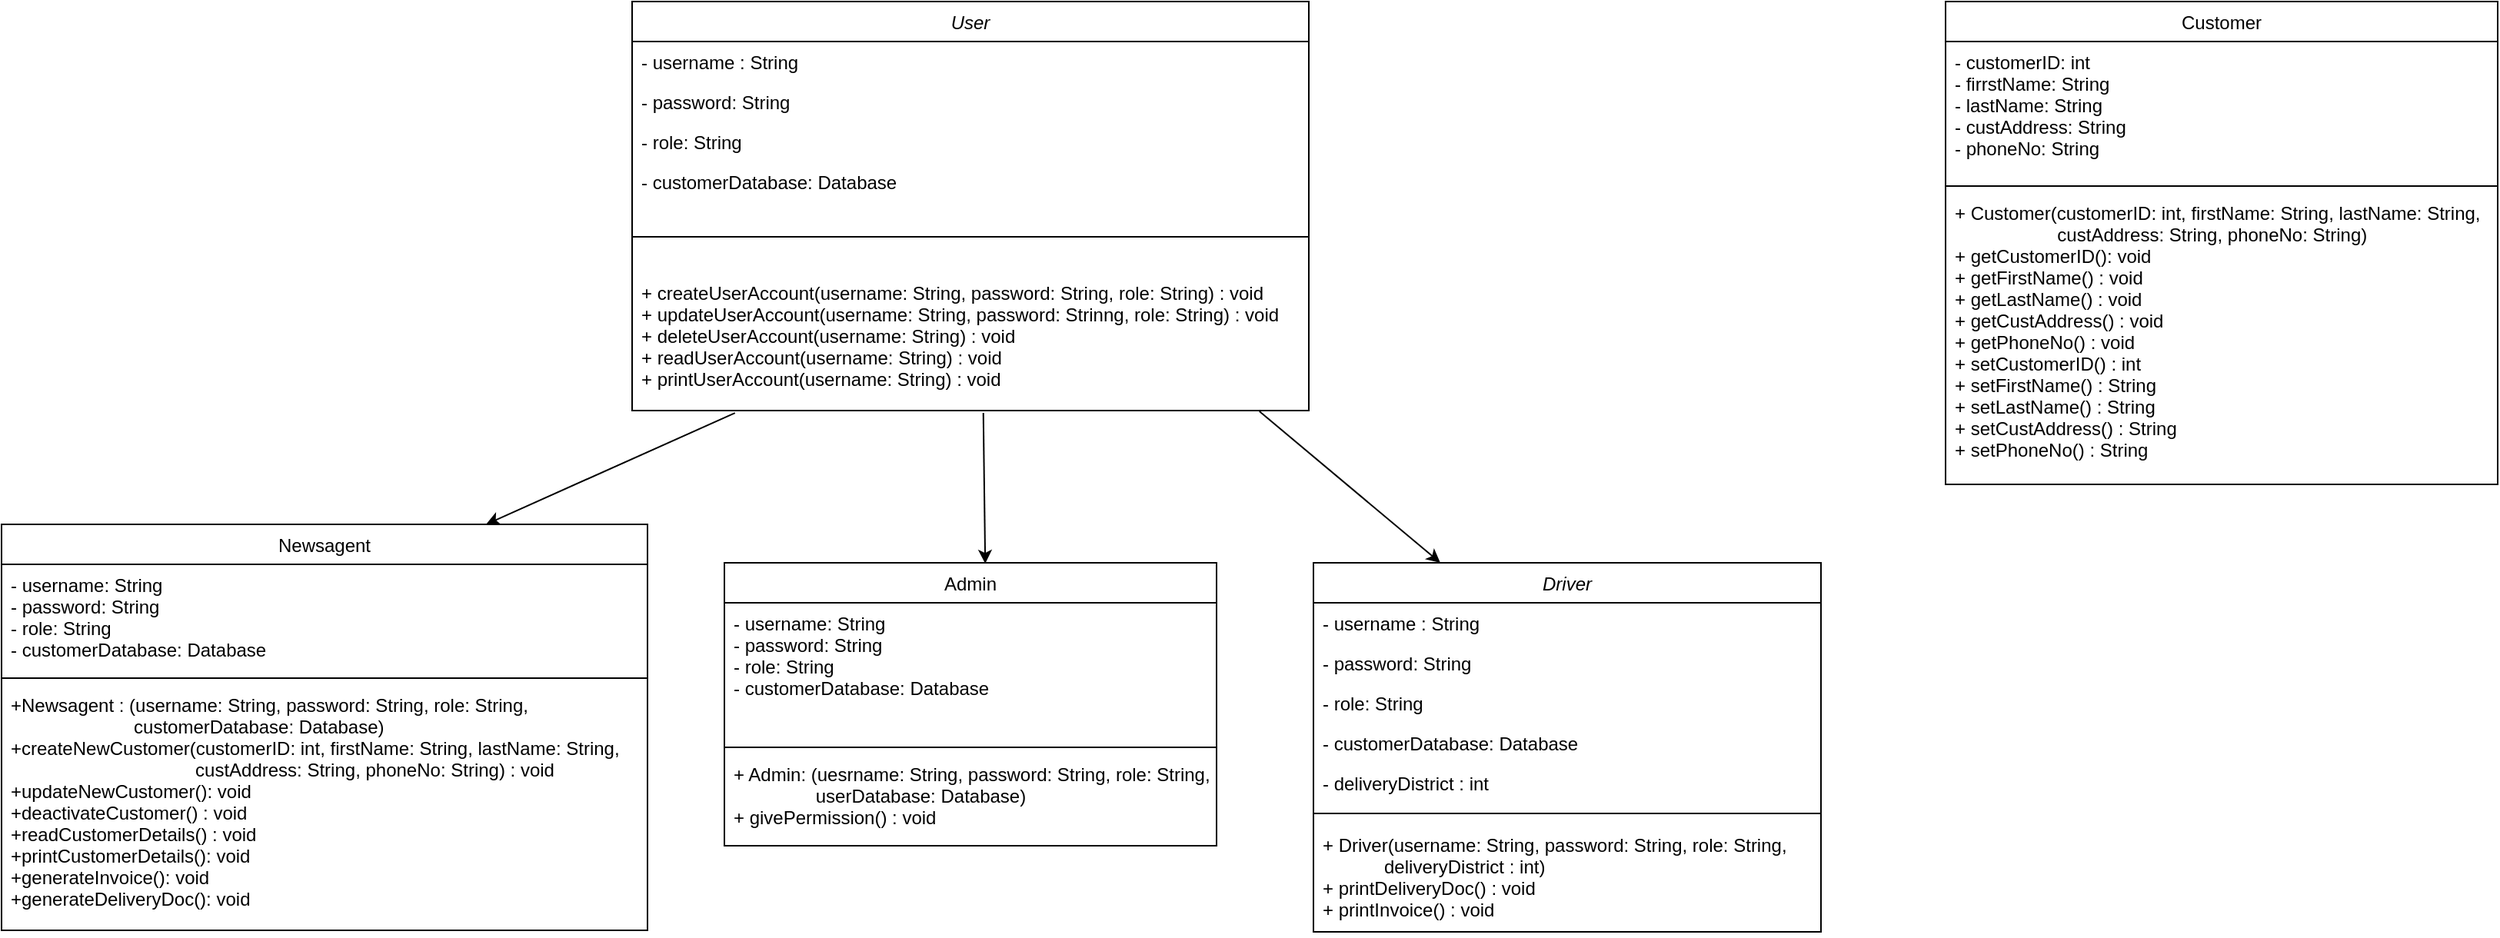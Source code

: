<mxfile version="22.0.4" type="device">
  <diagram id="C5RBs43oDa-KdzZeNtuy" name="Page-1">
    <mxGraphModel dx="1271" dy="560" grid="1" gridSize="10" guides="1" tooltips="1" connect="1" arrows="1" fold="1" page="1" pageScale="1" pageWidth="827" pageHeight="1169" math="0" shadow="0">
      <root>
        <mxCell id="WIyWlLk6GJQsqaUBKTNV-0" />
        <mxCell id="WIyWlLk6GJQsqaUBKTNV-1" parent="WIyWlLk6GJQsqaUBKTNV-0" />
        <mxCell id="zkfFHV4jXpPFQw0GAbJ--0" value="User" style="swimlane;fontStyle=2;align=center;verticalAlign=top;childLayout=stackLayout;horizontal=1;startSize=26;horizontalStack=0;resizeParent=1;resizeLast=0;collapsible=1;marginBottom=0;rounded=0;shadow=0;strokeWidth=1;" parent="WIyWlLk6GJQsqaUBKTNV-1" vertex="1">
          <mxGeometry x="387" y="80" width="440" height="266" as="geometry">
            <mxRectangle x="230" y="140" width="160" height="26" as="alternateBounds" />
          </mxGeometry>
        </mxCell>
        <mxCell id="zkfFHV4jXpPFQw0GAbJ--1" value="- username : String" style="text;align=left;verticalAlign=top;spacingLeft=4;spacingRight=4;overflow=hidden;rotatable=0;points=[[0,0.5],[1,0.5]];portConstraint=eastwest;" parent="zkfFHV4jXpPFQw0GAbJ--0" vertex="1">
          <mxGeometry y="26" width="440" height="26" as="geometry" />
        </mxCell>
        <mxCell id="zkfFHV4jXpPFQw0GAbJ--2" value="- password: String" style="text;align=left;verticalAlign=top;spacingLeft=4;spacingRight=4;overflow=hidden;rotatable=0;points=[[0,0.5],[1,0.5]];portConstraint=eastwest;rounded=0;shadow=0;html=0;" parent="zkfFHV4jXpPFQw0GAbJ--0" vertex="1">
          <mxGeometry y="52" width="440" height="26" as="geometry" />
        </mxCell>
        <mxCell id="zkfFHV4jXpPFQw0GAbJ--3" value="- role: String&#xa;" style="text;align=left;verticalAlign=top;spacingLeft=4;spacingRight=4;overflow=hidden;rotatable=0;points=[[0,0.5],[1,0.5]];portConstraint=eastwest;rounded=0;shadow=0;html=0;" parent="zkfFHV4jXpPFQw0GAbJ--0" vertex="1">
          <mxGeometry y="78" width="440" height="26" as="geometry" />
        </mxCell>
        <mxCell id="Vm9EcKKqGH3QTqwoSFqC-0" value="- customerDatabase: Database&#xa;" style="text;align=left;verticalAlign=top;spacingLeft=4;spacingRight=4;overflow=hidden;rotatable=0;points=[[0,0.5],[1,0.5]];portConstraint=eastwest;rounded=0;shadow=0;html=0;" parent="zkfFHV4jXpPFQw0GAbJ--0" vertex="1">
          <mxGeometry y="104" width="440" height="26" as="geometry" />
        </mxCell>
        <mxCell id="zkfFHV4jXpPFQw0GAbJ--4" value="" style="line;html=1;strokeWidth=1;align=left;verticalAlign=middle;spacingTop=-1;spacingLeft=3;spacingRight=3;rotatable=0;labelPosition=right;points=[];portConstraint=eastwest;" parent="zkfFHV4jXpPFQw0GAbJ--0" vertex="1">
          <mxGeometry y="130" width="440" height="46" as="geometry" />
        </mxCell>
        <mxCell id="zkfFHV4jXpPFQw0GAbJ--5" value="+ createUserAccount(username: String, password: String, role: String) : void&#xa;+ updateUserAccount(username: String, password: Strinng, role: String) : void&#xa;+ deleteUserAccount(username: String) : void&#xa;+ readUserAccount(username: String) : void&#xa;+ printUserAccount(username: String) : void" style="text;align=left;verticalAlign=top;spacingLeft=4;spacingRight=4;overflow=hidden;rotatable=0;points=[[0,0.5],[1,0.5]];portConstraint=eastwest;" parent="zkfFHV4jXpPFQw0GAbJ--0" vertex="1">
          <mxGeometry y="176" width="440" height="90" as="geometry" />
        </mxCell>
        <mxCell id="zkfFHV4jXpPFQw0GAbJ--6" value="Newsagent" style="swimlane;fontStyle=0;align=center;verticalAlign=top;childLayout=stackLayout;horizontal=1;startSize=26;horizontalStack=0;resizeParent=1;resizeLast=0;collapsible=1;marginBottom=0;rounded=0;shadow=0;strokeWidth=1;" parent="WIyWlLk6GJQsqaUBKTNV-1" vertex="1">
          <mxGeometry x="-23" y="420" width="420" height="264" as="geometry">
            <mxRectangle x="130" y="380" width="160" height="26" as="alternateBounds" />
          </mxGeometry>
        </mxCell>
        <mxCell id="zkfFHV4jXpPFQw0GAbJ--7" value="- username: String&#xa;- password: String&#xa;- role: String&#xa;- customerDatabase: Database&#xa;" style="text;align=left;verticalAlign=top;spacingLeft=4;spacingRight=4;overflow=hidden;rotatable=0;points=[[0,0.5],[1,0.5]];portConstraint=eastwest;" parent="zkfFHV4jXpPFQw0GAbJ--6" vertex="1">
          <mxGeometry y="26" width="420" height="70" as="geometry" />
        </mxCell>
        <mxCell id="zkfFHV4jXpPFQw0GAbJ--9" value="" style="line;html=1;strokeWidth=1;align=left;verticalAlign=middle;spacingTop=-1;spacingLeft=3;spacingRight=3;rotatable=0;labelPosition=right;points=[];portConstraint=eastwest;" parent="zkfFHV4jXpPFQw0GAbJ--6" vertex="1">
          <mxGeometry y="96" width="420" height="8" as="geometry" />
        </mxCell>
        <mxCell id="Vm9EcKKqGH3QTqwoSFqC-3" value="+Newsagent : (username: String, password: String, role: String, &#xa;                        customerDatabase: Database)&#xa;+createNewCustomer(customerID: int, firstName: String, lastName: String, &#xa;                                    custAddress: String, phoneNo: String) : void&#xa;+updateNewCustomer(): void&#xa;+deactivateCustomer() : void&#xa;+readCustomerDetails() : void&#xa;+printCustomerDetails(): void&#xa;+generateInvoice(): void&#xa;+generateDeliveryDoc(): void" style="text;align=left;verticalAlign=top;spacingLeft=4;spacingRight=4;overflow=hidden;rotatable=0;points=[[0,0.5],[1,0.5]];portConstraint=eastwest;" parent="zkfFHV4jXpPFQw0GAbJ--6" vertex="1">
          <mxGeometry y="104" width="420" height="160" as="geometry" />
        </mxCell>
        <mxCell id="zkfFHV4jXpPFQw0GAbJ--17" value="Customer" style="swimlane;fontStyle=0;align=center;verticalAlign=top;childLayout=stackLayout;horizontal=1;startSize=26;horizontalStack=0;resizeParent=1;resizeLast=0;collapsible=1;marginBottom=0;rounded=0;shadow=0;strokeWidth=1;" parent="WIyWlLk6GJQsqaUBKTNV-1" vertex="1">
          <mxGeometry x="1241" y="80" width="359" height="314" as="geometry">
            <mxRectangle x="550" y="140" width="160" height="26" as="alternateBounds" />
          </mxGeometry>
        </mxCell>
        <mxCell id="zkfFHV4jXpPFQw0GAbJ--18" value="- customerID: int&#xa;- firrstName: String&#xa;- lastName: String&#xa;- custAddress: String&#xa;- phoneNo: String&#xa;" style="text;align=left;verticalAlign=top;spacingLeft=4;spacingRight=4;overflow=hidden;rotatable=0;points=[[0,0.5],[1,0.5]];portConstraint=eastwest;" parent="zkfFHV4jXpPFQw0GAbJ--17" vertex="1">
          <mxGeometry y="26" width="359" height="90" as="geometry" />
        </mxCell>
        <mxCell id="zkfFHV4jXpPFQw0GAbJ--23" value="" style="line;html=1;strokeWidth=1;align=left;verticalAlign=middle;spacingTop=-1;spacingLeft=3;spacingRight=3;rotatable=0;labelPosition=right;points=[];portConstraint=eastwest;" parent="zkfFHV4jXpPFQw0GAbJ--17" vertex="1">
          <mxGeometry y="116" width="359" height="8" as="geometry" />
        </mxCell>
        <mxCell id="zkfFHV4jXpPFQw0GAbJ--24" value="+ Customer(customerID: int, firstName: String, lastName: String, &#xa;                    custAddress: String, phoneNo: String)&#xa;+ getCustomerID(): void&#xa;+ getFirstName() : void&#xa;+ getLastName() : void&#xa;+ getCustAddress() : void&#xa;+ getPhoneNo() : void&#xa;+ setCustomerID() : int&#xa;+ setFirstName() : String&#xa;+ setLastName() : String&#xa;+ setCustAddress() : String&#xa;+ setPhoneNo() : String&#xa;&#xa;" style="text;align=left;verticalAlign=top;spacingLeft=4;spacingRight=4;overflow=hidden;rotatable=0;points=[[0,0.5],[1,0.5]];portConstraint=eastwest;" parent="zkfFHV4jXpPFQw0GAbJ--17" vertex="1">
          <mxGeometry y="124" width="359" height="190" as="geometry" />
        </mxCell>
        <mxCell id="Vm9EcKKqGH3QTqwoSFqC-4" value="Admin" style="swimlane;fontStyle=0;align=center;verticalAlign=top;childLayout=stackLayout;horizontal=1;startSize=26;horizontalStack=0;resizeParent=1;resizeLast=0;collapsible=1;marginBottom=0;rounded=0;shadow=0;strokeWidth=1;" parent="WIyWlLk6GJQsqaUBKTNV-1" vertex="1">
          <mxGeometry x="447" y="445" width="320" height="184" as="geometry">
            <mxRectangle x="550" y="140" width="160" height="26" as="alternateBounds" />
          </mxGeometry>
        </mxCell>
        <mxCell id="Vm9EcKKqGH3QTqwoSFqC-5" value="- username: String&#xa;- password: String&#xa;- role: String&#xa;- customerDatabase: Database&#xa;" style="text;align=left;verticalAlign=top;spacingLeft=4;spacingRight=4;overflow=hidden;rotatable=0;points=[[0,0.5],[1,0.5]];portConstraint=eastwest;" parent="Vm9EcKKqGH3QTqwoSFqC-4" vertex="1">
          <mxGeometry y="26" width="320" height="90" as="geometry" />
        </mxCell>
        <mxCell id="Vm9EcKKqGH3QTqwoSFqC-6" value="" style="line;html=1;strokeWidth=1;align=left;verticalAlign=middle;spacingTop=-1;spacingLeft=3;spacingRight=3;rotatable=0;labelPosition=right;points=[];portConstraint=eastwest;" parent="Vm9EcKKqGH3QTqwoSFqC-4" vertex="1">
          <mxGeometry y="116" width="320" height="8" as="geometry" />
        </mxCell>
        <mxCell id="Vm9EcKKqGH3QTqwoSFqC-7" value="+ Admin: (uesrname: String, password: String, role: String, &#xa;                userDatabase: Database)&#xa;+ givePermission() : void&#xa; " style="text;align=left;verticalAlign=top;spacingLeft=4;spacingRight=4;overflow=hidden;rotatable=0;points=[[0,0.5],[1,0.5]];portConstraint=eastwest;" parent="Vm9EcKKqGH3QTqwoSFqC-4" vertex="1">
          <mxGeometry y="124" width="320" height="60" as="geometry" />
        </mxCell>
        <mxCell id="Vm9EcKKqGH3QTqwoSFqC-10" value="" style="endArrow=classic;html=1;rounded=0;entryX=0.75;entryY=0;entryDx=0;entryDy=0;exitX=0.152;exitY=1.017;exitDx=0;exitDy=0;exitPerimeter=0;" parent="WIyWlLk6GJQsqaUBKTNV-1" source="zkfFHV4jXpPFQw0GAbJ--5" target="zkfFHV4jXpPFQw0GAbJ--6" edge="1">
          <mxGeometry width="50" height="50" relative="1" as="geometry">
            <mxPoint x="400" y="370" as="sourcePoint" />
            <mxPoint x="450" y="320" as="targetPoint" />
          </mxGeometry>
        </mxCell>
        <mxCell id="Vm9EcKKqGH3QTqwoSFqC-11" value="" style="endArrow=classic;html=1;rounded=0;entryX=0.53;entryY=0.003;entryDx=0;entryDy=0;entryPerimeter=0;exitX=0.519;exitY=1.017;exitDx=0;exitDy=0;exitPerimeter=0;" parent="WIyWlLk6GJQsqaUBKTNV-1" source="zkfFHV4jXpPFQw0GAbJ--5" target="Vm9EcKKqGH3QTqwoSFqC-4" edge="1">
          <mxGeometry width="50" height="50" relative="1" as="geometry">
            <mxPoint x="464" y="358" as="sourcePoint" />
            <mxPoint x="360" y="453" as="targetPoint" />
          </mxGeometry>
        </mxCell>
        <mxCell id="Vm9EcKKqGH3QTqwoSFqC-13" value="Driver" style="swimlane;fontStyle=2;align=center;verticalAlign=top;childLayout=stackLayout;horizontal=1;startSize=26;horizontalStack=0;resizeParent=1;resizeLast=0;collapsible=1;marginBottom=0;rounded=0;shadow=0;strokeWidth=1;" parent="WIyWlLk6GJQsqaUBKTNV-1" vertex="1">
          <mxGeometry x="830" y="445" width="330" height="240" as="geometry">
            <mxRectangle x="230" y="140" width="160" height="26" as="alternateBounds" />
          </mxGeometry>
        </mxCell>
        <mxCell id="Vm9EcKKqGH3QTqwoSFqC-14" value="- username : String" style="text;align=left;verticalAlign=top;spacingLeft=4;spacingRight=4;overflow=hidden;rotatable=0;points=[[0,0.5],[1,0.5]];portConstraint=eastwest;" parent="Vm9EcKKqGH3QTqwoSFqC-13" vertex="1">
          <mxGeometry y="26" width="330" height="26" as="geometry" />
        </mxCell>
        <mxCell id="Vm9EcKKqGH3QTqwoSFqC-15" value="- password: String" style="text;align=left;verticalAlign=top;spacingLeft=4;spacingRight=4;overflow=hidden;rotatable=0;points=[[0,0.5],[1,0.5]];portConstraint=eastwest;rounded=0;shadow=0;html=0;" parent="Vm9EcKKqGH3QTqwoSFqC-13" vertex="1">
          <mxGeometry y="52" width="330" height="26" as="geometry" />
        </mxCell>
        <mxCell id="Vm9EcKKqGH3QTqwoSFqC-16" value="- role: String&#xa;" style="text;align=left;verticalAlign=top;spacingLeft=4;spacingRight=4;overflow=hidden;rotatable=0;points=[[0,0.5],[1,0.5]];portConstraint=eastwest;rounded=0;shadow=0;html=0;" parent="Vm9EcKKqGH3QTqwoSFqC-13" vertex="1">
          <mxGeometry y="78" width="330" height="26" as="geometry" />
        </mxCell>
        <mxCell id="Vm9EcKKqGH3QTqwoSFqC-17" value="- customerDatabase: Database&#xa;" style="text;align=left;verticalAlign=top;spacingLeft=4;spacingRight=4;overflow=hidden;rotatable=0;points=[[0,0.5],[1,0.5]];portConstraint=eastwest;rounded=0;shadow=0;html=0;" parent="Vm9EcKKqGH3QTqwoSFqC-13" vertex="1">
          <mxGeometry y="104" width="330" height="26" as="geometry" />
        </mxCell>
        <mxCell id="Vm9EcKKqGH3QTqwoSFqC-20" value="- deliveryDistrict : int" style="text;align=left;verticalAlign=top;spacingLeft=4;spacingRight=4;overflow=hidden;rotatable=0;points=[[0,0.5],[1,0.5]];portConstraint=eastwest;rounded=0;shadow=0;html=0;" parent="Vm9EcKKqGH3QTqwoSFqC-13" vertex="1">
          <mxGeometry y="130" width="330" height="26" as="geometry" />
        </mxCell>
        <mxCell id="Vm9EcKKqGH3QTqwoSFqC-18" value="" style="line;html=1;strokeWidth=1;align=left;verticalAlign=middle;spacingTop=-1;spacingLeft=3;spacingRight=3;rotatable=0;labelPosition=right;points=[];portConstraint=eastwest;" parent="Vm9EcKKqGH3QTqwoSFqC-13" vertex="1">
          <mxGeometry y="156" width="330" height="14" as="geometry" />
        </mxCell>
        <mxCell id="Vm9EcKKqGH3QTqwoSFqC-19" value="+ Driver(username: String, password: String, role: String, &#xa;            deliveryDistrict : int)&#xa;+ printDeliveryDoc() : void&#xa;+ printInvoice() : void" style="text;align=left;verticalAlign=top;spacingLeft=4;spacingRight=4;overflow=hidden;rotatable=0;points=[[0,0.5],[1,0.5]];portConstraint=eastwest;" parent="Vm9EcKKqGH3QTqwoSFqC-13" vertex="1">
          <mxGeometry y="170" width="330" height="70" as="geometry" />
        </mxCell>
        <mxCell id="Vm9EcKKqGH3QTqwoSFqC-21" value="" style="endArrow=classic;html=1;rounded=0;entryX=0.25;entryY=0;entryDx=0;entryDy=0;exitX=0.927;exitY=1.006;exitDx=0;exitDy=0;exitPerimeter=0;" parent="WIyWlLk6GJQsqaUBKTNV-1" source="zkfFHV4jXpPFQw0GAbJ--5" target="Vm9EcKKqGH3QTqwoSFqC-13" edge="1">
          <mxGeometry width="50" height="50" relative="1" as="geometry">
            <mxPoint x="642" y="358" as="sourcePoint" />
            <mxPoint x="640" y="481" as="targetPoint" />
          </mxGeometry>
        </mxCell>
      </root>
    </mxGraphModel>
  </diagram>
</mxfile>
